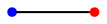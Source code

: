 graph diagram {
node [shape=point,color=black];
rankdir = LR;
subgraph subdiagram {
1 -- 2;
}
1 [color=blue];
2 [color=red];
}
